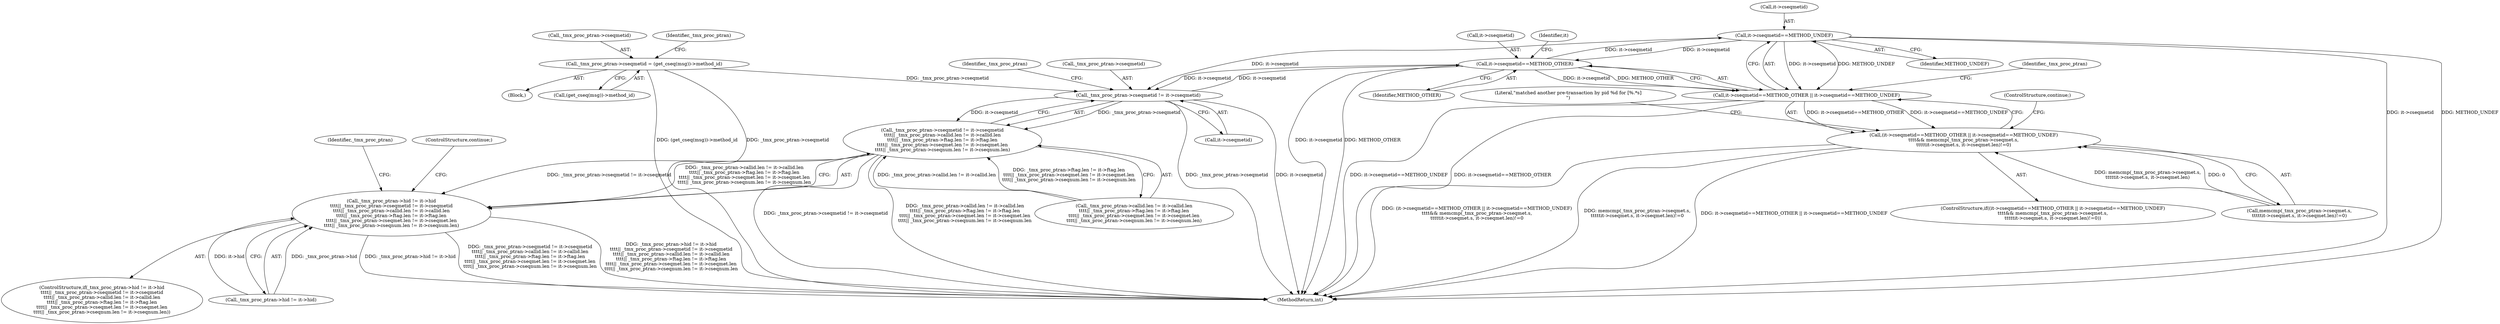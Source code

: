 digraph "0_kamailio_e1d8008a09d9390ebaf698abe8909e10dfec4097@pointer" {
"1000991" [label="(Call,it->cseqmetid==METHOD_UNDEF)"];
"1000986" [label="(Call,it->cseqmetid==METHOD_OTHER)"];
"1000791" [label="(Call,_tmx_proc_ptran->cseqmetid != it->cseqmetid)"];
"1000468" [label="(Call,_tmx_proc_ptran->cseqmetid = (get_cseq(msg))->method_id)"];
"1000991" [label="(Call,it->cseqmetid==METHOD_UNDEF)"];
"1000790" [label="(Call,_tmx_proc_ptran->cseqmetid != it->cseqmetid\n\t\t\t\t|| _tmx_proc_ptran->callid.len != it->callid.len\n\t\t\t\t|| _tmx_proc_ptran->ftag.len != it->ftag.len\n\t\t\t\t|| _tmx_proc_ptran->cseqmet.len != it->cseqmet.len\n\t\t\t\t|| _tmx_proc_ptran->cseqnum.len != it->cseqnum.len)"];
"1000782" [label="(Call,_tmx_proc_ptran->hid != it->hid\n\t\t\t\t|| _tmx_proc_ptran->cseqmetid != it->cseqmetid\n\t\t\t\t|| _tmx_proc_ptran->callid.len != it->callid.len\n\t\t\t\t|| _tmx_proc_ptran->ftag.len != it->ftag.len\n\t\t\t\t|| _tmx_proc_ptran->cseqmet.len != it->cseqmet.len\n\t\t\t\t|| _tmx_proc_ptran->cseqnum.len != it->cseqnum.len)"];
"1000985" [label="(Call,it->cseqmetid==METHOD_OTHER || it->cseqmetid==METHOD_UNDEF)"];
"1000984" [label="(Call,(it->cseqmetid==METHOD_OTHER || it->cseqmetid==METHOD_UNDEF)\n\t\t\t\t&& memcmp(_tmx_proc_ptran->cseqmet.s,\n\t\t\t\t\tit->cseqmet.s, it->cseqmet.len)!=0)"];
"1000984" [label="(Call,(it->cseqmetid==METHOD_OTHER || it->cseqmetid==METHOD_UNDEF)\n\t\t\t\t&& memcmp(_tmx_proc_ptran->cseqmet.s,\n\t\t\t\t\tit->cseqmet.s, it->cseqmet.len)!=0)"];
"1001000" [label="(Identifier,_tmx_proc_ptran)"];
"1000845" [label="(ControlStructure,continue;)"];
"1000790" [label="(Call,_tmx_proc_ptran->cseqmetid != it->cseqmetid\n\t\t\t\t|| _tmx_proc_ptran->callid.len != it->callid.len\n\t\t\t\t|| _tmx_proc_ptran->ftag.len != it->ftag.len\n\t\t\t\t|| _tmx_proc_ptran->cseqmet.len != it->cseqmet.len\n\t\t\t\t|| _tmx_proc_ptran->cseqnum.len != it->cseqnum.len)"];
"1000479" [label="(Identifier,_tmx_proc_ptran)"];
"1000987" [label="(Call,it->cseqmetid)"];
"1000472" [label="(Call,(get_cseq(msg))->method_id)"];
"1000990" [label="(Identifier,METHOD_OTHER)"];
"1000792" [label="(Call,_tmx_proc_ptran->cseqmetid)"];
"1000104" [label="(Block,)"];
"1000798" [label="(Call,_tmx_proc_ptran->callid.len != it->callid.len\n\t\t\t\t|| _tmx_proc_ptran->ftag.len != it->ftag.len\n\t\t\t\t|| _tmx_proc_ptran->cseqmet.len != it->cseqmet.len\n\t\t\t\t|| _tmx_proc_ptran->cseqnum.len != it->cseqnum.len)"];
"1000983" [label="(ControlStructure,if((it->cseqmetid==METHOD_OTHER || it->cseqmetid==METHOD_UNDEF)\n\t\t\t\t&& memcmp(_tmx_proc_ptran->cseqmet.s,\n\t\t\t\t\tit->cseqmet.s, it->cseqmet.len)!=0))"];
"1000791" [label="(Call,_tmx_proc_ptran->cseqmetid != it->cseqmetid)"];
"1001014" [label="(ControlStructure,continue;)"];
"1001048" [label="(MethodReturn,int)"];
"1000802" [label="(Identifier,_tmx_proc_ptran)"];
"1000795" [label="(Call,it->cseqmetid)"];
"1000991" [label="(Call,it->cseqmetid==METHOD_UNDEF)"];
"1000851" [label="(Identifier,_tmx_proc_ptran)"];
"1000995" [label="(Identifier,METHOD_UNDEF)"];
"1000469" [label="(Call,_tmx_proc_ptran->cseqmetid)"];
"1000986" [label="(Call,it->cseqmetid==METHOD_OTHER)"];
"1000985" [label="(Call,it->cseqmetid==METHOD_OTHER || it->cseqmetid==METHOD_UNDEF)"];
"1000781" [label="(ControlStructure,if(_tmx_proc_ptran->hid != it->hid\n\t\t\t\t|| _tmx_proc_ptran->cseqmetid != it->cseqmetid\n\t\t\t\t|| _tmx_proc_ptran->callid.len != it->callid.len\n\t\t\t\t|| _tmx_proc_ptran->ftag.len != it->ftag.len\n\t\t\t\t|| _tmx_proc_ptran->cseqmet.len != it->cseqmet.len\n\t\t\t\t|| _tmx_proc_ptran->cseqnum.len != it->cseqnum.len))"];
"1000468" [label="(Call,_tmx_proc_ptran->cseqmetid = (get_cseq(msg))->method_id)"];
"1000782" [label="(Call,_tmx_proc_ptran->hid != it->hid\n\t\t\t\t|| _tmx_proc_ptran->cseqmetid != it->cseqmetid\n\t\t\t\t|| _tmx_proc_ptran->callid.len != it->callid.len\n\t\t\t\t|| _tmx_proc_ptran->ftag.len != it->ftag.len\n\t\t\t\t|| _tmx_proc_ptran->cseqmet.len != it->cseqmet.len\n\t\t\t\t|| _tmx_proc_ptran->cseqnum.len != it->cseqnum.len)"];
"1000783" [label="(Call,_tmx_proc_ptran->hid != it->hid)"];
"1001016" [label="(Literal,\"matched another pre-transaction by pid %d for [%.*s]\n\")"];
"1000996" [label="(Call,memcmp(_tmx_proc_ptran->cseqmet.s,\n\t\t\t\t\tit->cseqmet.s, it->cseqmet.len)!=0)"];
"1000993" [label="(Identifier,it)"];
"1000992" [label="(Call,it->cseqmetid)"];
"1000991" -> "1000985"  [label="AST: "];
"1000991" -> "1000995"  [label="CFG: "];
"1000992" -> "1000991"  [label="AST: "];
"1000995" -> "1000991"  [label="AST: "];
"1000985" -> "1000991"  [label="CFG: "];
"1000991" -> "1001048"  [label="DDG: it->cseqmetid"];
"1000991" -> "1001048"  [label="DDG: METHOD_UNDEF"];
"1000991" -> "1000791"  [label="DDG: it->cseqmetid"];
"1000991" -> "1000986"  [label="DDG: it->cseqmetid"];
"1000991" -> "1000985"  [label="DDG: it->cseqmetid"];
"1000991" -> "1000985"  [label="DDG: METHOD_UNDEF"];
"1000986" -> "1000991"  [label="DDG: it->cseqmetid"];
"1000986" -> "1000985"  [label="AST: "];
"1000986" -> "1000990"  [label="CFG: "];
"1000987" -> "1000986"  [label="AST: "];
"1000990" -> "1000986"  [label="AST: "];
"1000993" -> "1000986"  [label="CFG: "];
"1000985" -> "1000986"  [label="CFG: "];
"1000986" -> "1001048"  [label="DDG: it->cseqmetid"];
"1000986" -> "1001048"  [label="DDG: METHOD_OTHER"];
"1000986" -> "1000791"  [label="DDG: it->cseqmetid"];
"1000986" -> "1000985"  [label="DDG: it->cseqmetid"];
"1000986" -> "1000985"  [label="DDG: METHOD_OTHER"];
"1000791" -> "1000986"  [label="DDG: it->cseqmetid"];
"1000791" -> "1000790"  [label="AST: "];
"1000791" -> "1000795"  [label="CFG: "];
"1000792" -> "1000791"  [label="AST: "];
"1000795" -> "1000791"  [label="AST: "];
"1000802" -> "1000791"  [label="CFG: "];
"1000790" -> "1000791"  [label="CFG: "];
"1000791" -> "1001048"  [label="DDG: _tmx_proc_ptran->cseqmetid"];
"1000791" -> "1001048"  [label="DDG: it->cseqmetid"];
"1000791" -> "1000790"  [label="DDG: _tmx_proc_ptran->cseqmetid"];
"1000791" -> "1000790"  [label="DDG: it->cseqmetid"];
"1000468" -> "1000791"  [label="DDG: _tmx_proc_ptran->cseqmetid"];
"1000468" -> "1000104"  [label="AST: "];
"1000468" -> "1000472"  [label="CFG: "];
"1000469" -> "1000468"  [label="AST: "];
"1000472" -> "1000468"  [label="AST: "];
"1000479" -> "1000468"  [label="CFG: "];
"1000468" -> "1001048"  [label="DDG: (get_cseq(msg))->method_id"];
"1000468" -> "1001048"  [label="DDG: _tmx_proc_ptran->cseqmetid"];
"1000790" -> "1000782"  [label="AST: "];
"1000790" -> "1000798"  [label="CFG: "];
"1000798" -> "1000790"  [label="AST: "];
"1000782" -> "1000790"  [label="CFG: "];
"1000790" -> "1001048"  [label="DDG: _tmx_proc_ptran->cseqmetid != it->cseqmetid"];
"1000790" -> "1001048"  [label="DDG: _tmx_proc_ptran->callid.len != it->callid.len\n\t\t\t\t|| _tmx_proc_ptran->ftag.len != it->ftag.len\n\t\t\t\t|| _tmx_proc_ptran->cseqmet.len != it->cseqmet.len\n\t\t\t\t|| _tmx_proc_ptran->cseqnum.len != it->cseqnum.len"];
"1000790" -> "1000782"  [label="DDG: _tmx_proc_ptran->cseqmetid != it->cseqmetid"];
"1000790" -> "1000782"  [label="DDG: _tmx_proc_ptran->callid.len != it->callid.len\n\t\t\t\t|| _tmx_proc_ptran->ftag.len != it->ftag.len\n\t\t\t\t|| _tmx_proc_ptran->cseqmet.len != it->cseqmet.len\n\t\t\t\t|| _tmx_proc_ptran->cseqnum.len != it->cseqnum.len"];
"1000798" -> "1000790"  [label="DDG: _tmx_proc_ptran->callid.len != it->callid.len"];
"1000798" -> "1000790"  [label="DDG: _tmx_proc_ptran->ftag.len != it->ftag.len\n\t\t\t\t|| _tmx_proc_ptran->cseqmet.len != it->cseqmet.len\n\t\t\t\t|| _tmx_proc_ptran->cseqnum.len != it->cseqnum.len"];
"1000782" -> "1000781"  [label="AST: "];
"1000782" -> "1000783"  [label="CFG: "];
"1000783" -> "1000782"  [label="AST: "];
"1000845" -> "1000782"  [label="CFG: "];
"1000851" -> "1000782"  [label="CFG: "];
"1000782" -> "1001048"  [label="DDG: _tmx_proc_ptran->hid != it->hid"];
"1000782" -> "1001048"  [label="DDG: _tmx_proc_ptran->cseqmetid != it->cseqmetid\n\t\t\t\t|| _tmx_proc_ptran->callid.len != it->callid.len\n\t\t\t\t|| _tmx_proc_ptran->ftag.len != it->ftag.len\n\t\t\t\t|| _tmx_proc_ptran->cseqmet.len != it->cseqmet.len\n\t\t\t\t|| _tmx_proc_ptran->cseqnum.len != it->cseqnum.len"];
"1000782" -> "1001048"  [label="DDG: _tmx_proc_ptran->hid != it->hid\n\t\t\t\t|| _tmx_proc_ptran->cseqmetid != it->cseqmetid\n\t\t\t\t|| _tmx_proc_ptran->callid.len != it->callid.len\n\t\t\t\t|| _tmx_proc_ptran->ftag.len != it->ftag.len\n\t\t\t\t|| _tmx_proc_ptran->cseqmet.len != it->cseqmet.len\n\t\t\t\t|| _tmx_proc_ptran->cseqnum.len != it->cseqnum.len"];
"1000783" -> "1000782"  [label="DDG: _tmx_proc_ptran->hid"];
"1000783" -> "1000782"  [label="DDG: it->hid"];
"1000985" -> "1000984"  [label="AST: "];
"1001000" -> "1000985"  [label="CFG: "];
"1000984" -> "1000985"  [label="CFG: "];
"1000985" -> "1001048"  [label="DDG: it->cseqmetid==METHOD_UNDEF"];
"1000985" -> "1001048"  [label="DDG: it->cseqmetid==METHOD_OTHER"];
"1000985" -> "1000984"  [label="DDG: it->cseqmetid==METHOD_OTHER"];
"1000985" -> "1000984"  [label="DDG: it->cseqmetid==METHOD_UNDEF"];
"1000984" -> "1000983"  [label="AST: "];
"1000984" -> "1000996"  [label="CFG: "];
"1000996" -> "1000984"  [label="AST: "];
"1001014" -> "1000984"  [label="CFG: "];
"1001016" -> "1000984"  [label="CFG: "];
"1000984" -> "1001048"  [label="DDG: (it->cseqmetid==METHOD_OTHER || it->cseqmetid==METHOD_UNDEF)\n\t\t\t\t&& memcmp(_tmx_proc_ptran->cseqmet.s,\n\t\t\t\t\tit->cseqmet.s, it->cseqmet.len)!=0"];
"1000984" -> "1001048"  [label="DDG: memcmp(_tmx_proc_ptran->cseqmet.s,\n\t\t\t\t\tit->cseqmet.s, it->cseqmet.len)!=0"];
"1000984" -> "1001048"  [label="DDG: it->cseqmetid==METHOD_OTHER || it->cseqmetid==METHOD_UNDEF"];
"1000996" -> "1000984"  [label="DDG: memcmp(_tmx_proc_ptran->cseqmet.s,\n\t\t\t\t\tit->cseqmet.s, it->cseqmet.len)"];
"1000996" -> "1000984"  [label="DDG: 0"];
}
